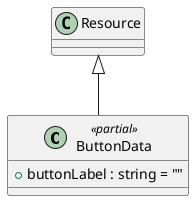 @startuml
class ButtonData <<partial>> {
    + buttonLabel : string = ""
}
Resource <|-- ButtonData
@enduml
